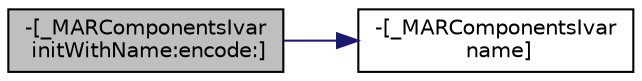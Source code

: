 digraph "-[_MARComponentsIvar initWithName:encode:]"
{
  edge [fontname="Helvetica",fontsize="10",labelfontname="Helvetica",labelfontsize="10"];
  node [fontname="Helvetica",fontsize="10",shape=record];
  rankdir="LR";
  Node0 [label="-[_MARComponentsIvar\l initWithName:encode:]",height=0.2,width=0.4,color="black", fillcolor="grey75", style="filled", fontcolor="black"];
  Node0 -> Node1 [color="midnightblue",fontsize="10",style="solid",fontname="Helvetica"];
  Node1 [label="-[_MARComponentsIvar\l name]",height=0.2,width=0.4,color="black", fillcolor="white", style="filled",URL="$interface___m_a_r_components_ivar.html#ab0c07ae9b4db51465fa12aba2990698b"];
}
